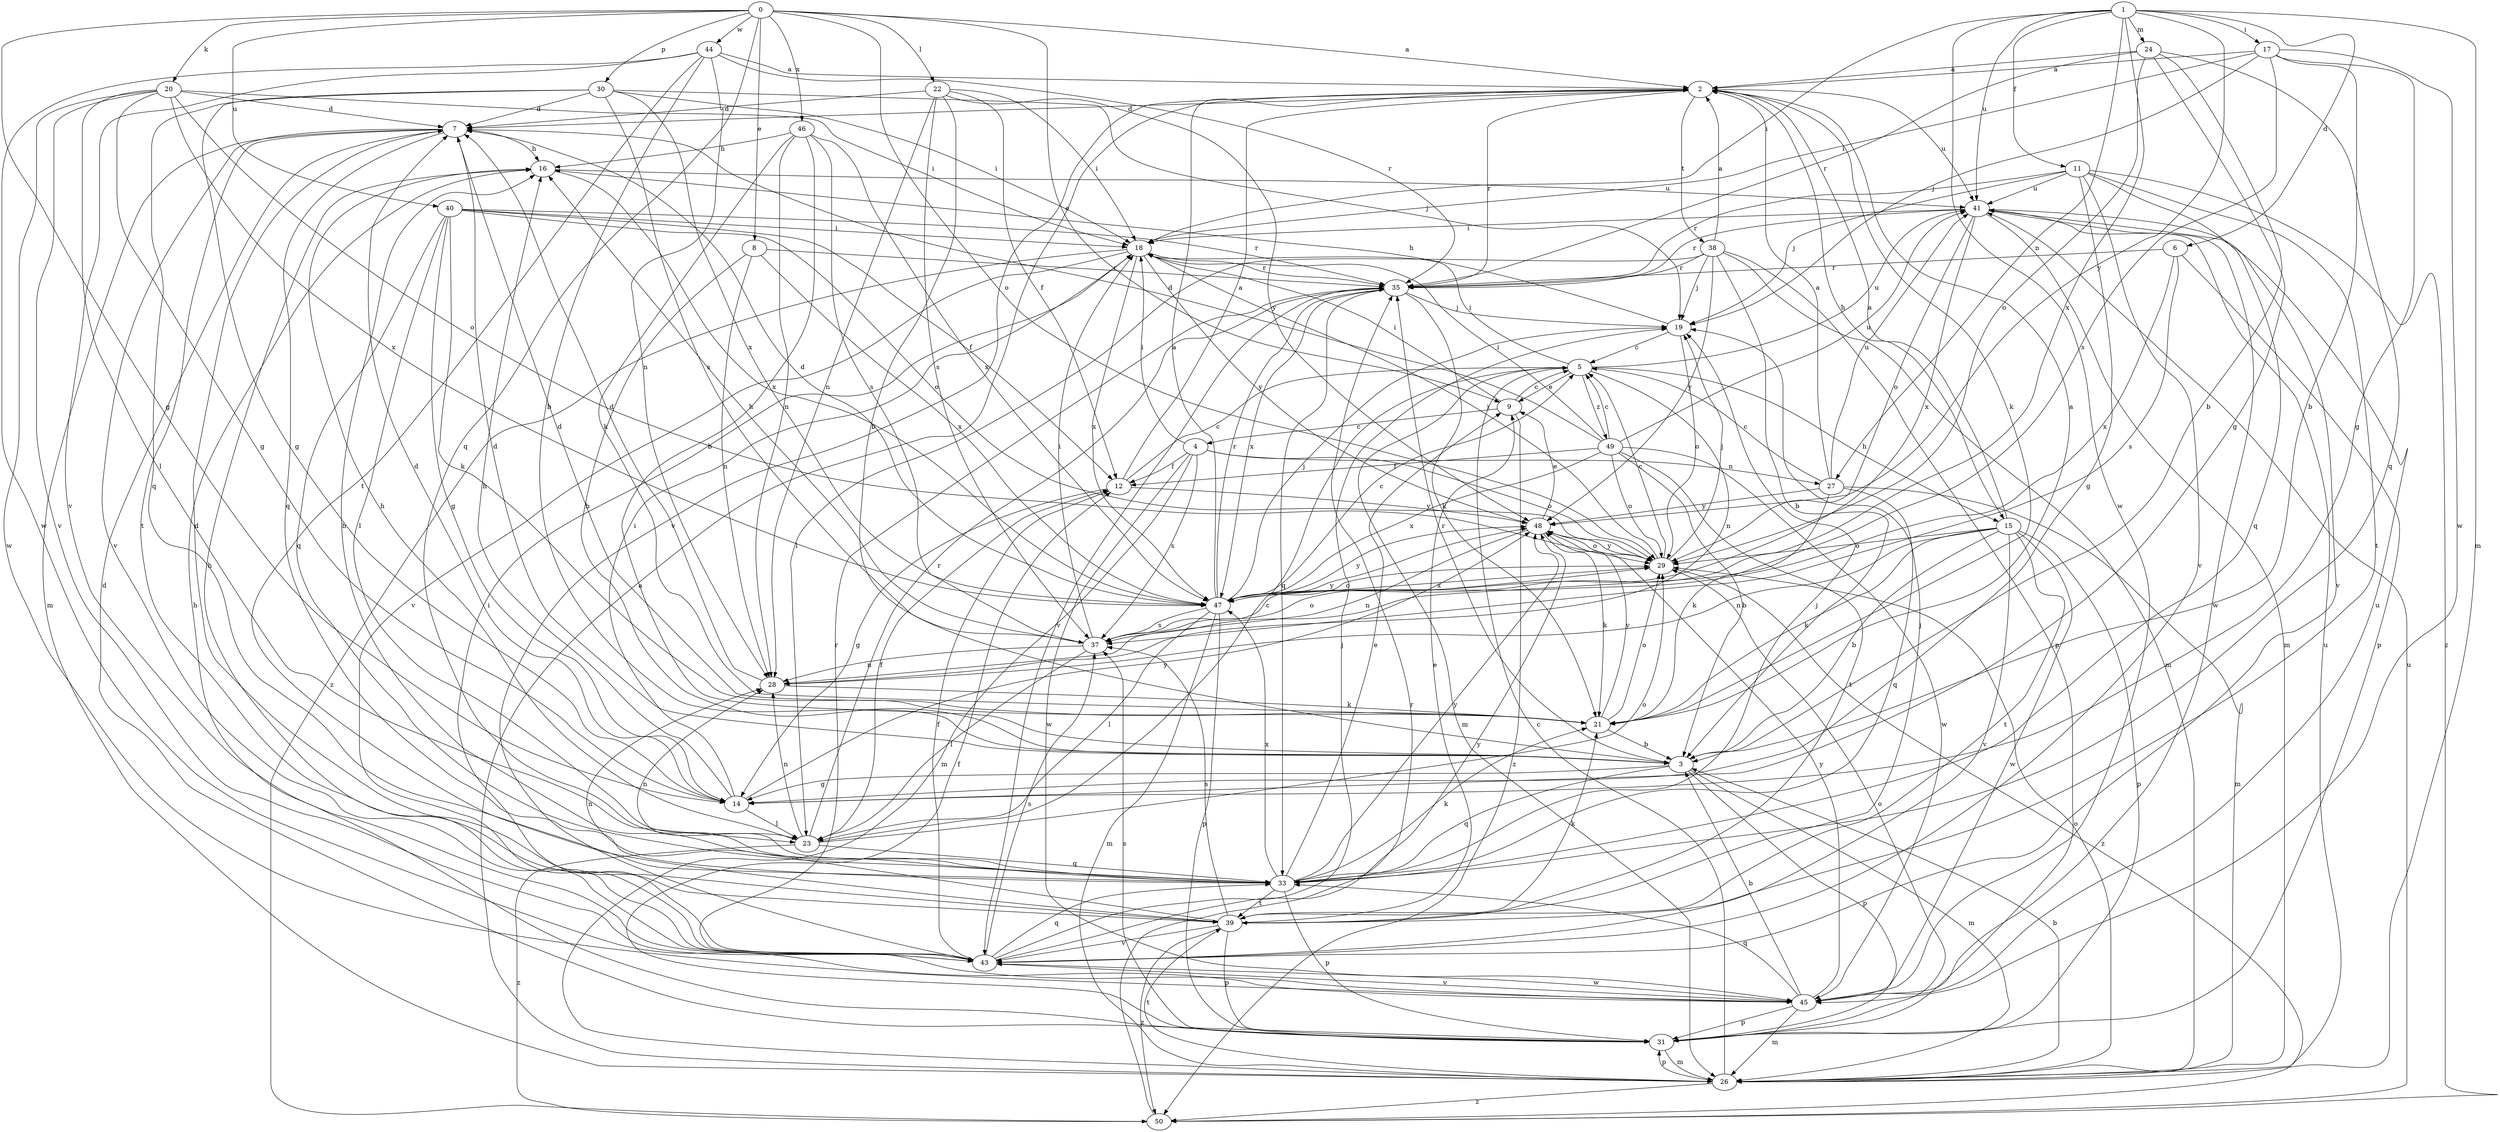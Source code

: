 strict digraph  {
0;
1;
2;
3;
4;
5;
6;
7;
8;
9;
11;
12;
14;
15;
16;
17;
18;
19;
20;
21;
22;
23;
24;
26;
27;
28;
29;
30;
31;
33;
35;
37;
38;
39;
40;
41;
43;
44;
45;
46;
47;
48;
49;
50;
0 -> 2  [label=a];
0 -> 8  [label=e];
0 -> 9  [label=e];
0 -> 14  [label=g];
0 -> 20  [label=k];
0 -> 22  [label=l];
0 -> 29  [label=o];
0 -> 30  [label=p];
0 -> 33  [label=q];
0 -> 40  [label=u];
0 -> 44  [label=w];
0 -> 46  [label=x];
1 -> 6  [label=d];
1 -> 11  [label=f];
1 -> 17  [label=i];
1 -> 18  [label=i];
1 -> 24  [label=m];
1 -> 26  [label=m];
1 -> 27  [label=n];
1 -> 41  [label=u];
1 -> 45  [label=w];
1 -> 47  [label=x];
1 -> 48  [label=y];
2 -> 7  [label=d];
2 -> 15  [label=h];
2 -> 21  [label=k];
2 -> 35  [label=r];
2 -> 38  [label=t];
2 -> 41  [label=u];
2 -> 43  [label=v];
3 -> 7  [label=d];
3 -> 14  [label=g];
3 -> 26  [label=m];
3 -> 31  [label=p];
3 -> 33  [label=q];
3 -> 35  [label=r];
4 -> 12  [label=f];
4 -> 18  [label=i];
4 -> 26  [label=m];
4 -> 27  [label=n];
4 -> 29  [label=o];
4 -> 37  [label=s];
4 -> 45  [label=w];
5 -> 9  [label=e];
5 -> 15  [label=h];
5 -> 18  [label=i];
5 -> 26  [label=m];
5 -> 28  [label=n];
5 -> 41  [label=u];
5 -> 49  [label=z];
6 -> 31  [label=p];
6 -> 35  [label=r];
6 -> 37  [label=s];
6 -> 47  [label=x];
7 -> 16  [label=h];
7 -> 26  [label=m];
7 -> 33  [label=q];
7 -> 39  [label=t];
7 -> 43  [label=v];
8 -> 3  [label=b];
8 -> 28  [label=n];
8 -> 35  [label=r];
8 -> 47  [label=x];
9 -> 4  [label=c];
9 -> 5  [label=c];
9 -> 18  [label=i];
9 -> 50  [label=z];
11 -> 14  [label=g];
11 -> 19  [label=j];
11 -> 33  [label=q];
11 -> 35  [label=r];
11 -> 39  [label=t];
11 -> 41  [label=u];
11 -> 43  [label=v];
11 -> 50  [label=z];
12 -> 2  [label=a];
12 -> 5  [label=c];
12 -> 14  [label=g];
12 -> 48  [label=y];
14 -> 7  [label=d];
14 -> 16  [label=h];
14 -> 18  [label=i];
14 -> 23  [label=l];
14 -> 48  [label=y];
15 -> 2  [label=a];
15 -> 3  [label=b];
15 -> 21  [label=k];
15 -> 28  [label=n];
15 -> 29  [label=o];
15 -> 31  [label=p];
15 -> 39  [label=t];
15 -> 43  [label=v];
15 -> 45  [label=w];
16 -> 41  [label=u];
16 -> 47  [label=x];
17 -> 2  [label=a];
17 -> 3  [label=b];
17 -> 14  [label=g];
17 -> 18  [label=i];
17 -> 19  [label=j];
17 -> 37  [label=s];
17 -> 45  [label=w];
18 -> 35  [label=r];
18 -> 43  [label=v];
18 -> 47  [label=x];
18 -> 48  [label=y];
18 -> 50  [label=z];
19 -> 5  [label=c];
19 -> 16  [label=h];
19 -> 29  [label=o];
20 -> 7  [label=d];
20 -> 14  [label=g];
20 -> 18  [label=i];
20 -> 23  [label=l];
20 -> 29  [label=o];
20 -> 43  [label=v];
20 -> 45  [label=w];
20 -> 47  [label=x];
21 -> 2  [label=a];
21 -> 3  [label=b];
21 -> 7  [label=d];
21 -> 29  [label=o];
21 -> 48  [label=y];
22 -> 3  [label=b];
22 -> 7  [label=d];
22 -> 12  [label=f];
22 -> 18  [label=i];
22 -> 28  [label=n];
22 -> 37  [label=s];
22 -> 48  [label=y];
23 -> 5  [label=c];
23 -> 12  [label=f];
23 -> 16  [label=h];
23 -> 28  [label=n];
23 -> 29  [label=o];
23 -> 33  [label=q];
23 -> 35  [label=r];
23 -> 50  [label=z];
24 -> 2  [label=a];
24 -> 3  [label=b];
24 -> 14  [label=g];
24 -> 29  [label=o];
24 -> 33  [label=q];
24 -> 35  [label=r];
26 -> 2  [label=a];
26 -> 3  [label=b];
26 -> 5  [label=c];
26 -> 29  [label=o];
26 -> 31  [label=p];
26 -> 39  [label=t];
26 -> 41  [label=u];
26 -> 50  [label=z];
27 -> 2  [label=a];
27 -> 5  [label=c];
27 -> 21  [label=k];
27 -> 26  [label=m];
27 -> 33  [label=q];
27 -> 41  [label=u];
27 -> 48  [label=y];
28 -> 7  [label=d];
28 -> 21  [label=k];
29 -> 5  [label=c];
29 -> 18  [label=i];
29 -> 19  [label=j];
29 -> 47  [label=x];
29 -> 48  [label=y];
29 -> 50  [label=z];
30 -> 7  [label=d];
30 -> 14  [label=g];
30 -> 18  [label=i];
30 -> 19  [label=j];
30 -> 33  [label=q];
30 -> 37  [label=s];
30 -> 47  [label=x];
31 -> 7  [label=d];
31 -> 12  [label=f];
31 -> 16  [label=h];
31 -> 26  [label=m];
31 -> 29  [label=o];
31 -> 37  [label=s];
33 -> 9  [label=e];
33 -> 16  [label=h];
33 -> 19  [label=j];
33 -> 21  [label=k];
33 -> 28  [label=n];
33 -> 31  [label=p];
33 -> 39  [label=t];
33 -> 47  [label=x];
33 -> 48  [label=y];
35 -> 19  [label=j];
35 -> 21  [label=k];
35 -> 33  [label=q];
35 -> 43  [label=v];
35 -> 47  [label=x];
37 -> 16  [label=h];
37 -> 18  [label=i];
37 -> 23  [label=l];
37 -> 28  [label=n];
37 -> 29  [label=o];
37 -> 48  [label=y];
38 -> 2  [label=a];
38 -> 3  [label=b];
38 -> 19  [label=j];
38 -> 23  [label=l];
38 -> 26  [label=m];
38 -> 31  [label=p];
38 -> 35  [label=r];
38 -> 48  [label=y];
39 -> 7  [label=d];
39 -> 9  [label=e];
39 -> 19  [label=j];
39 -> 21  [label=k];
39 -> 28  [label=n];
39 -> 31  [label=p];
39 -> 37  [label=s];
39 -> 43  [label=v];
39 -> 50  [label=z];
40 -> 12  [label=f];
40 -> 14  [label=g];
40 -> 18  [label=i];
40 -> 21  [label=k];
40 -> 23  [label=l];
40 -> 29  [label=o];
40 -> 33  [label=q];
40 -> 35  [label=r];
41 -> 18  [label=i];
41 -> 26  [label=m];
41 -> 29  [label=o];
41 -> 35  [label=r];
41 -> 43  [label=v];
41 -> 45  [label=w];
41 -> 47  [label=x];
43 -> 12  [label=f];
43 -> 16  [label=h];
43 -> 18  [label=i];
43 -> 19  [label=j];
43 -> 33  [label=q];
43 -> 37  [label=s];
43 -> 45  [label=w];
43 -> 48  [label=y];
44 -> 2  [label=a];
44 -> 3  [label=b];
44 -> 28  [label=n];
44 -> 35  [label=r];
44 -> 39  [label=t];
44 -> 43  [label=v];
44 -> 45  [label=w];
45 -> 3  [label=b];
45 -> 26  [label=m];
45 -> 31  [label=p];
45 -> 33  [label=q];
45 -> 35  [label=r];
45 -> 41  [label=u];
45 -> 43  [label=v];
45 -> 48  [label=y];
46 -> 3  [label=b];
46 -> 16  [label=h];
46 -> 21  [label=k];
46 -> 28  [label=n];
46 -> 37  [label=s];
46 -> 47  [label=x];
47 -> 2  [label=a];
47 -> 5  [label=c];
47 -> 7  [label=d];
47 -> 19  [label=j];
47 -> 23  [label=l];
47 -> 26  [label=m];
47 -> 29  [label=o];
47 -> 31  [label=p];
47 -> 35  [label=r];
47 -> 37  [label=s];
47 -> 48  [label=y];
48 -> 9  [label=e];
48 -> 21  [label=k];
48 -> 28  [label=n];
48 -> 29  [label=o];
49 -> 3  [label=b];
49 -> 5  [label=c];
49 -> 7  [label=d];
49 -> 12  [label=f];
49 -> 18  [label=i];
49 -> 29  [label=o];
49 -> 39  [label=t];
49 -> 41  [label=u];
49 -> 45  [label=w];
49 -> 47  [label=x];
50 -> 35  [label=r];
50 -> 41  [label=u];
}
